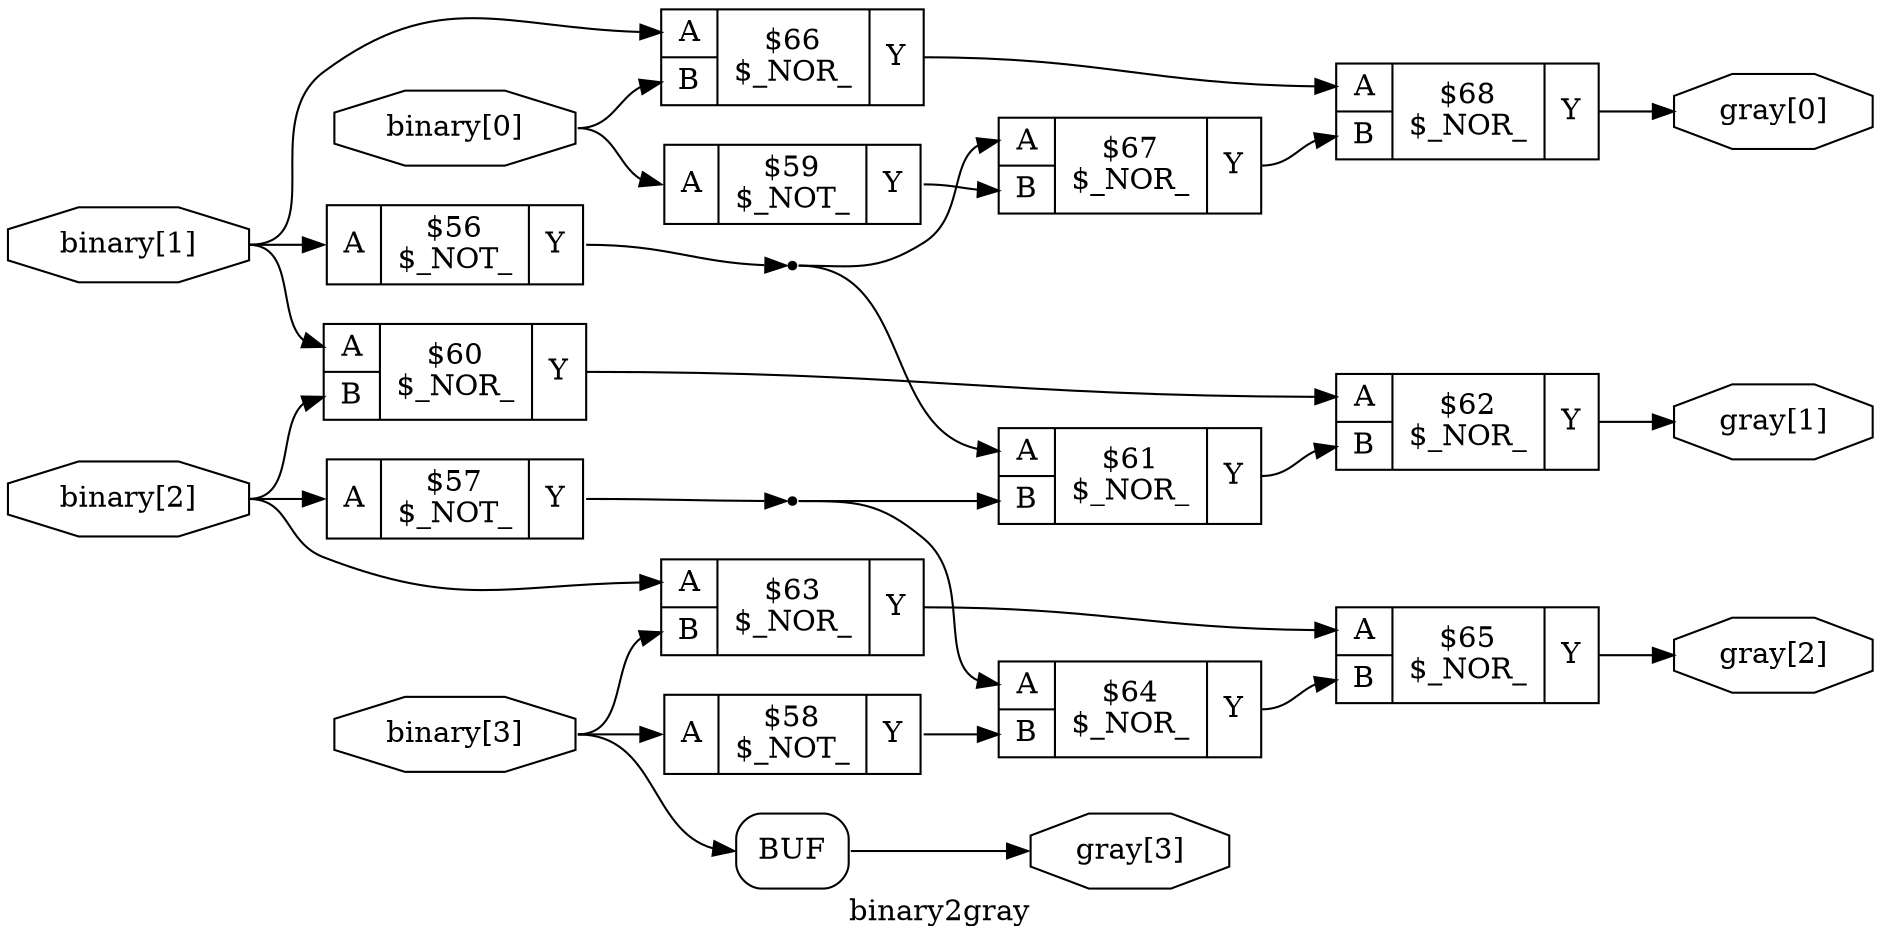 digraph "binary2gray" {
label="binary2gray";
rankdir="LR";
remincross=true;
n11 [ shape=octagon, label="binary[0]", color="black", fontcolor="black" ];
n12 [ shape=octagon, label="binary[1]", color="black", fontcolor="black" ];
n13 [ shape=octagon, label="binary[2]", color="black", fontcolor="black" ];
n14 [ shape=octagon, label="binary[3]", color="black", fontcolor="black" ];
n15 [ shape=octagon, label="gray[0]", color="black", fontcolor="black" ];
n16 [ shape=octagon, label="gray[1]", color="black", fontcolor="black" ];
n17 [ shape=octagon, label="gray[2]", color="black", fontcolor="black" ];
n18 [ shape=octagon, label="gray[3]", color="black", fontcolor="black" ];
c21 [ shape=record, label="{{<p19> A}|$56\n$_NOT_|{<p20> Y}}" ];
c22 [ shape=record, label="{{<p19> A}|$57\n$_NOT_|{<p20> Y}}" ];
c23 [ shape=record, label="{{<p19> A}|$58\n$_NOT_|{<p20> Y}}" ];
c24 [ shape=record, label="{{<p19> A}|$59\n$_NOT_|{<p20> Y}}" ];
c26 [ shape=record, label="{{<p19> A|<p25> B}|$60\n$_NOR_|{<p20> Y}}" ];
c27 [ shape=record, label="{{<p19> A|<p25> B}|$61\n$_NOR_|{<p20> Y}}" ];
c28 [ shape=record, label="{{<p19> A|<p25> B}|$62\n$_NOR_|{<p20> Y}}" ];
c29 [ shape=record, label="{{<p19> A|<p25> B}|$63\n$_NOR_|{<p20> Y}}" ];
c30 [ shape=record, label="{{<p19> A|<p25> B}|$64\n$_NOR_|{<p20> Y}}" ];
c31 [ shape=record, label="{{<p19> A|<p25> B}|$65\n$_NOR_|{<p20> Y}}" ];
c32 [ shape=record, label="{{<p19> A|<p25> B}|$66\n$_NOR_|{<p20> Y}}" ];
c33 [ shape=record, label="{{<p19> A|<p25> B}|$67\n$_NOR_|{<p20> Y}}" ];
c34 [ shape=record, label="{{<p19> A|<p25> B}|$68\n$_NOR_|{<p20> Y}}" ];
x0 [shape=box, style=rounded, label="BUF"];
c23:p20:e -> c30:p25:w [color="black", label=""];
n10 [ shape=point ];
c22:p20:e -> n10:w [color="black", label=""];
n10:e -> c27:p25:w [color="black", label=""];
n10:e -> c30:p19:w [color="black", label=""];
n11:e -> c24:p19:w [color="black", label=""];
n11:e -> c32:p25:w [color="black", label=""];
n12:e -> c21:p19:w [color="black", label=""];
n12:e -> c26:p19:w [color="black", label=""];
n12:e -> c32:p19:w [color="black", label=""];
n13:e -> c22:p19:w [color="black", label=""];
n13:e -> c26:p25:w [color="black", label=""];
n13:e -> c29:p19:w [color="black", label=""];
n14:e -> c23:p19:w [color="black", label=""];
n14:e -> c29:p25:w [color="black", label=""];
n14:e -> x0:w:w [color="black", label=""];
c34:p20:e -> n15:w [color="black", label=""];
c28:p20:e -> n16:w [color="black", label=""];
c31:p20:e -> n17:w [color="black", label=""];
x0:e:e -> n18:w [color="black", label=""];
c24:p20:e -> c33:p25:w [color="black", label=""];
c26:p20:e -> c28:p19:w [color="black", label=""];
c27:p20:e -> c28:p25:w [color="black", label=""];
c29:p20:e -> c31:p19:w [color="black", label=""];
c30:p20:e -> c31:p25:w [color="black", label=""];
c32:p20:e -> c34:p19:w [color="black", label=""];
c33:p20:e -> c34:p25:w [color="black", label=""];
n9 [ shape=point ];
c21:p20:e -> n9:w [color="black", label=""];
n9:e -> c27:p19:w [color="black", label=""];
n9:e -> c33:p19:w [color="black", label=""];
}
